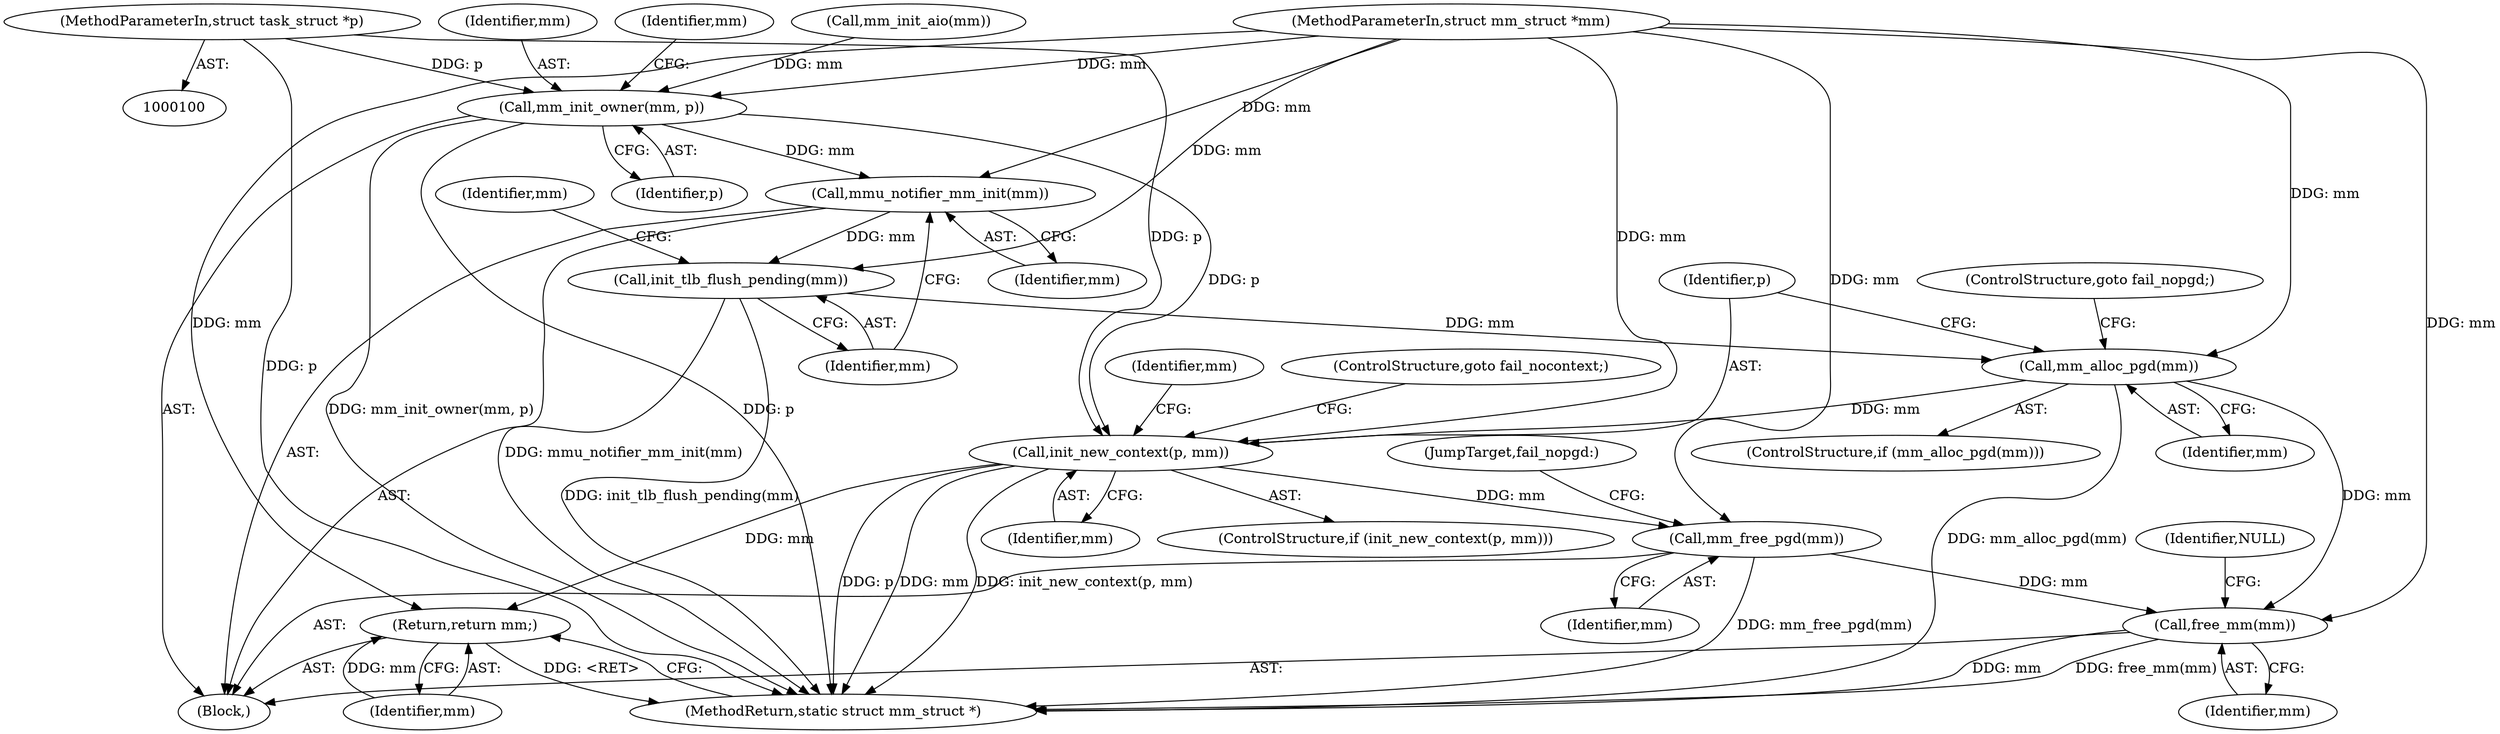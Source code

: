 digraph "0_linux_2b7e8665b4ff51c034c55df3cff76518d1a9ee3a@pointer" {
"1000102" [label="(MethodParameterIn,struct task_struct *p)"];
"1000189" [label="(Call,mm_init_owner(mm, p))"];
"1000197" [label="(Call,mmu_notifier_mm_init(mm))"];
"1000199" [label="(Call,init_tlb_flush_pending(mm))"];
"1000246" [label="(Call,mm_alloc_pgd(mm))"];
"1000250" [label="(Call,init_new_context(p, mm))"];
"1000260" [label="(Return,return mm;)"];
"1000263" [label="(Call,mm_free_pgd(mm))"];
"1000266" [label="(Call,free_mm(mm))"];
"1000260" [label="(Return,return mm;)"];
"1000265" [label="(JumpTarget,fail_nopgd:)"];
"1000251" [label="(Identifier,p)"];
"1000256" [label="(Identifier,mm)"];
"1000249" [label="(ControlStructure,if (init_new_context(p, mm)))"];
"1000198" [label="(Identifier,mm)"];
"1000263" [label="(Call,mm_free_pgd(mm))"];
"1000199" [label="(Call,init_tlb_flush_pending(mm))"];
"1000197" [label="(Call,mmu_notifier_mm_init(mm))"];
"1000104" [label="(Block,)"];
"1000248" [label="(ControlStructure,goto fail_nopgd;)"];
"1000190" [label="(Identifier,mm)"];
"1000194" [label="(Identifier,mm)"];
"1000270" [label="(MethodReturn,static struct mm_struct *)"];
"1000200" [label="(Identifier,mm)"];
"1000252" [label="(Identifier,mm)"];
"1000203" [label="(Identifier,mm)"];
"1000269" [label="(Identifier,NULL)"];
"1000189" [label="(Call,mm_init_owner(mm, p))"];
"1000246" [label="(Call,mm_alloc_pgd(mm))"];
"1000267" [label="(Identifier,mm)"];
"1000101" [label="(MethodParameterIn,struct mm_struct *mm)"];
"1000247" [label="(Identifier,mm)"];
"1000102" [label="(MethodParameterIn,struct task_struct *p)"];
"1000191" [label="(Identifier,p)"];
"1000261" [label="(Identifier,mm)"];
"1000250" [label="(Call,init_new_context(p, mm))"];
"1000253" [label="(ControlStructure,goto fail_nocontext;)"];
"1000264" [label="(Identifier,mm)"];
"1000266" [label="(Call,free_mm(mm))"];
"1000187" [label="(Call,mm_init_aio(mm))"];
"1000245" [label="(ControlStructure,if (mm_alloc_pgd(mm)))"];
"1000102" -> "1000100"  [label="AST: "];
"1000102" -> "1000270"  [label="DDG: p"];
"1000102" -> "1000189"  [label="DDG: p"];
"1000102" -> "1000250"  [label="DDG: p"];
"1000189" -> "1000104"  [label="AST: "];
"1000189" -> "1000191"  [label="CFG: "];
"1000190" -> "1000189"  [label="AST: "];
"1000191" -> "1000189"  [label="AST: "];
"1000194" -> "1000189"  [label="CFG: "];
"1000189" -> "1000270"  [label="DDG: mm_init_owner(mm, p)"];
"1000189" -> "1000270"  [label="DDG: p"];
"1000187" -> "1000189"  [label="DDG: mm"];
"1000101" -> "1000189"  [label="DDG: mm"];
"1000189" -> "1000197"  [label="DDG: mm"];
"1000189" -> "1000250"  [label="DDG: p"];
"1000197" -> "1000104"  [label="AST: "];
"1000197" -> "1000198"  [label="CFG: "];
"1000198" -> "1000197"  [label="AST: "];
"1000200" -> "1000197"  [label="CFG: "];
"1000197" -> "1000270"  [label="DDG: mmu_notifier_mm_init(mm)"];
"1000101" -> "1000197"  [label="DDG: mm"];
"1000197" -> "1000199"  [label="DDG: mm"];
"1000199" -> "1000104"  [label="AST: "];
"1000199" -> "1000200"  [label="CFG: "];
"1000200" -> "1000199"  [label="AST: "];
"1000203" -> "1000199"  [label="CFG: "];
"1000199" -> "1000270"  [label="DDG: init_tlb_flush_pending(mm)"];
"1000101" -> "1000199"  [label="DDG: mm"];
"1000199" -> "1000246"  [label="DDG: mm"];
"1000246" -> "1000245"  [label="AST: "];
"1000246" -> "1000247"  [label="CFG: "];
"1000247" -> "1000246"  [label="AST: "];
"1000248" -> "1000246"  [label="CFG: "];
"1000251" -> "1000246"  [label="CFG: "];
"1000246" -> "1000270"  [label="DDG: mm_alloc_pgd(mm)"];
"1000101" -> "1000246"  [label="DDG: mm"];
"1000246" -> "1000250"  [label="DDG: mm"];
"1000246" -> "1000266"  [label="DDG: mm"];
"1000250" -> "1000249"  [label="AST: "];
"1000250" -> "1000252"  [label="CFG: "];
"1000251" -> "1000250"  [label="AST: "];
"1000252" -> "1000250"  [label="AST: "];
"1000253" -> "1000250"  [label="CFG: "];
"1000256" -> "1000250"  [label="CFG: "];
"1000250" -> "1000270"  [label="DDG: p"];
"1000250" -> "1000270"  [label="DDG: mm"];
"1000250" -> "1000270"  [label="DDG: init_new_context(p, mm)"];
"1000101" -> "1000250"  [label="DDG: mm"];
"1000250" -> "1000260"  [label="DDG: mm"];
"1000250" -> "1000263"  [label="DDG: mm"];
"1000260" -> "1000104"  [label="AST: "];
"1000260" -> "1000261"  [label="CFG: "];
"1000261" -> "1000260"  [label="AST: "];
"1000270" -> "1000260"  [label="CFG: "];
"1000260" -> "1000270"  [label="DDG: <RET>"];
"1000261" -> "1000260"  [label="DDG: mm"];
"1000101" -> "1000260"  [label="DDG: mm"];
"1000263" -> "1000104"  [label="AST: "];
"1000263" -> "1000264"  [label="CFG: "];
"1000264" -> "1000263"  [label="AST: "];
"1000265" -> "1000263"  [label="CFG: "];
"1000263" -> "1000270"  [label="DDG: mm_free_pgd(mm)"];
"1000101" -> "1000263"  [label="DDG: mm"];
"1000263" -> "1000266"  [label="DDG: mm"];
"1000266" -> "1000104"  [label="AST: "];
"1000266" -> "1000267"  [label="CFG: "];
"1000267" -> "1000266"  [label="AST: "];
"1000269" -> "1000266"  [label="CFG: "];
"1000266" -> "1000270"  [label="DDG: mm"];
"1000266" -> "1000270"  [label="DDG: free_mm(mm)"];
"1000101" -> "1000266"  [label="DDG: mm"];
}
